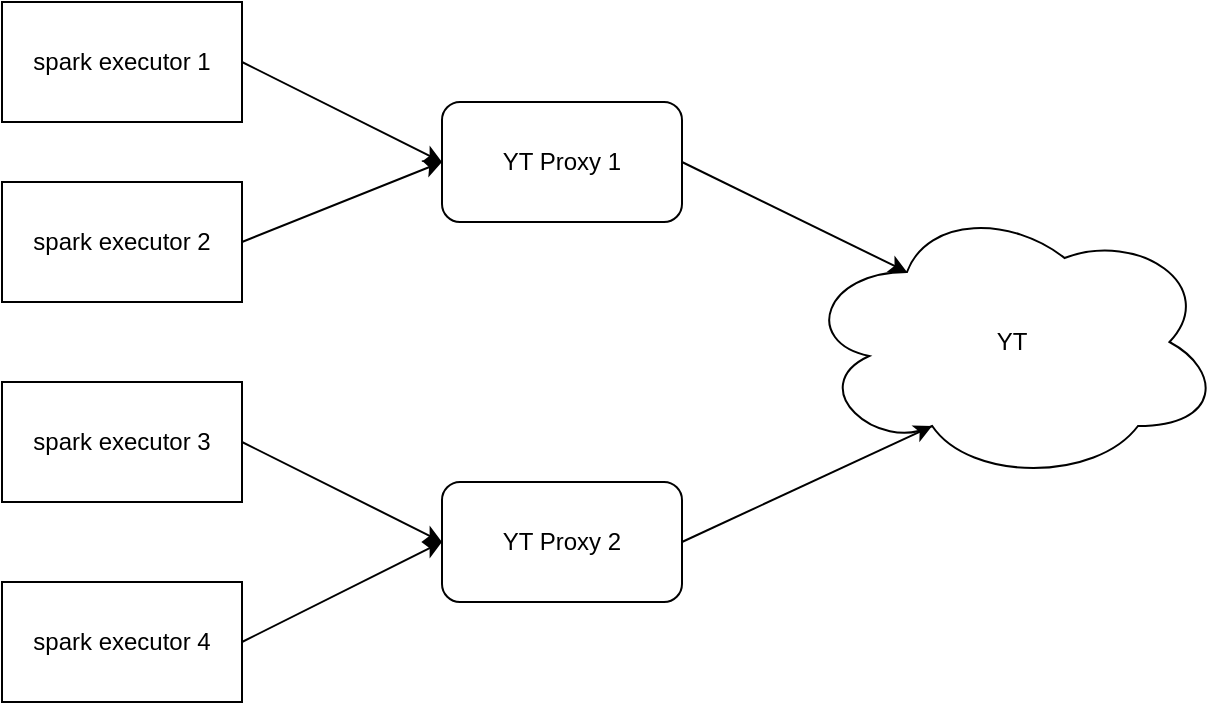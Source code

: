 <mxfile version="12.7.0" type="github">
  <diagram id="6KJoXeIIsBYAt8wJ6iuQ" name="Page-1">
    <mxGraphModel dx="1186" dy="773" grid="1" gridSize="10" guides="1" tooltips="1" connect="1" arrows="1" fold="1" page="1" pageScale="1" pageWidth="850" pageHeight="1100" math="0" shadow="0">
      <root>
        <mxCell id="0"/>
        <mxCell id="1" parent="0"/>
        <mxCell id="t7FuJqB8KklUR46DGgns-1" value="spark executor 1" style="rounded=0;whiteSpace=wrap;html=1;" vertex="1" parent="1">
          <mxGeometry x="80" y="150" width="120" height="60" as="geometry"/>
        </mxCell>
        <mxCell id="t7FuJqB8KklUR46DGgns-2" value="spark executor 2" style="rounded=0;whiteSpace=wrap;html=1;" vertex="1" parent="1">
          <mxGeometry x="80" y="240" width="120" height="60" as="geometry"/>
        </mxCell>
        <mxCell id="t7FuJqB8KklUR46DGgns-3" value="spark executor 3" style="rounded=0;whiteSpace=wrap;html=1;" vertex="1" parent="1">
          <mxGeometry x="80" y="340" width="120" height="60" as="geometry"/>
        </mxCell>
        <mxCell id="t7FuJqB8KklUR46DGgns-4" value="spark executor 4" style="rounded=0;whiteSpace=wrap;html=1;" vertex="1" parent="1">
          <mxGeometry x="80" y="440" width="120" height="60" as="geometry"/>
        </mxCell>
        <mxCell id="t7FuJqB8KklUR46DGgns-6" value="YT Proxy 1" style="rounded=1;whiteSpace=wrap;html=1;" vertex="1" parent="1">
          <mxGeometry x="300" y="200" width="120" height="60" as="geometry"/>
        </mxCell>
        <mxCell id="t7FuJqB8KklUR46DGgns-7" value="YT Proxy 2" style="rounded=1;whiteSpace=wrap;html=1;" vertex="1" parent="1">
          <mxGeometry x="300" y="390" width="120" height="60" as="geometry"/>
        </mxCell>
        <mxCell id="t7FuJqB8KklUR46DGgns-8" value="YT" style="ellipse;shape=cloud;whiteSpace=wrap;html=1;" vertex="1" parent="1">
          <mxGeometry x="480" y="250" width="210" height="140" as="geometry"/>
        </mxCell>
        <mxCell id="t7FuJqB8KklUR46DGgns-9" value="" style="endArrow=classic;html=1;exitX=1;exitY=0.5;exitDx=0;exitDy=0;entryX=0;entryY=0.5;entryDx=0;entryDy=0;" edge="1" parent="1" source="t7FuJqB8KklUR46DGgns-1" target="t7FuJqB8KklUR46DGgns-6">
          <mxGeometry width="50" height="50" relative="1" as="geometry">
            <mxPoint x="240" y="170" as="sourcePoint"/>
            <mxPoint x="300" y="120" as="targetPoint"/>
          </mxGeometry>
        </mxCell>
        <mxCell id="t7FuJqB8KklUR46DGgns-10" value="" style="endArrow=classic;html=1;exitX=1;exitY=0.5;exitDx=0;exitDy=0;entryX=0;entryY=0.5;entryDx=0;entryDy=0;" edge="1" parent="1" source="t7FuJqB8KklUR46DGgns-2" target="t7FuJqB8KklUR46DGgns-6">
          <mxGeometry width="50" height="50" relative="1" as="geometry">
            <mxPoint x="160" y="360" as="sourcePoint"/>
            <mxPoint x="210" y="310" as="targetPoint"/>
          </mxGeometry>
        </mxCell>
        <mxCell id="t7FuJqB8KklUR46DGgns-11" value="" style="endArrow=classic;html=1;exitX=1;exitY=0.5;exitDx=0;exitDy=0;entryX=0;entryY=0.5;entryDx=0;entryDy=0;" edge="1" parent="1" source="t7FuJqB8KklUR46DGgns-3" target="t7FuJqB8KklUR46DGgns-7">
          <mxGeometry width="50" height="50" relative="1" as="geometry">
            <mxPoint x="340" y="340" as="sourcePoint"/>
            <mxPoint x="390" y="290" as="targetPoint"/>
          </mxGeometry>
        </mxCell>
        <mxCell id="t7FuJqB8KklUR46DGgns-12" value="" style="endArrow=classic;html=1;exitX=1;exitY=0.5;exitDx=0;exitDy=0;entryX=0;entryY=0.5;entryDx=0;entryDy=0;" edge="1" parent="1" source="t7FuJqB8KklUR46DGgns-4" target="t7FuJqB8KklUR46DGgns-7">
          <mxGeometry width="50" height="50" relative="1" as="geometry">
            <mxPoint x="270" y="520" as="sourcePoint"/>
            <mxPoint x="320" y="470" as="targetPoint"/>
          </mxGeometry>
        </mxCell>
        <mxCell id="t7FuJqB8KklUR46DGgns-13" value="" style="endArrow=classic;html=1;exitX=1;exitY=0.5;exitDx=0;exitDy=0;entryX=0.25;entryY=0.25;entryDx=0;entryDy=0;entryPerimeter=0;" edge="1" parent="1" source="t7FuJqB8KklUR46DGgns-6" target="t7FuJqB8KklUR46DGgns-8">
          <mxGeometry width="50" height="50" relative="1" as="geometry">
            <mxPoint x="550" y="210" as="sourcePoint"/>
            <mxPoint x="600" y="160" as="targetPoint"/>
          </mxGeometry>
        </mxCell>
        <mxCell id="t7FuJqB8KklUR46DGgns-14" value="" style="endArrow=classic;html=1;exitX=1;exitY=0.5;exitDx=0;exitDy=0;entryX=0.31;entryY=0.8;entryDx=0;entryDy=0;entryPerimeter=0;" edge="1" parent="1" source="t7FuJqB8KklUR46DGgns-7" target="t7FuJqB8KklUR46DGgns-8">
          <mxGeometry width="50" height="50" relative="1" as="geometry">
            <mxPoint x="630" y="480" as="sourcePoint"/>
            <mxPoint x="680" y="430" as="targetPoint"/>
          </mxGeometry>
        </mxCell>
      </root>
    </mxGraphModel>
  </diagram>
</mxfile>
